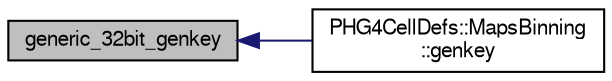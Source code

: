 digraph "generic_32bit_genkey"
{
  bgcolor="transparent";
  edge [fontname="FreeSans",fontsize="10",labelfontname="FreeSans",labelfontsize="10"];
  node [fontname="FreeSans",fontsize="10",shape=record];
  rankdir="LR";
  Node1 [label="generic_32bit_genkey",height=0.2,width=0.4,color="black", fillcolor="grey75", style="filled" fontcolor="black"];
  Node1 -> Node2 [dir="back",color="midnightblue",fontsize="10",style="solid",fontname="FreeSans"];
  Node2 [label="PHG4CellDefs::MapsBinning\l::genkey",height=0.2,width=0.4,color="black",URL="$d0/d72/namespacePHG4CellDefs_1_1MapsBinning.html#a41309c4304fbb33f35e154d0c3af89d6"];
}
